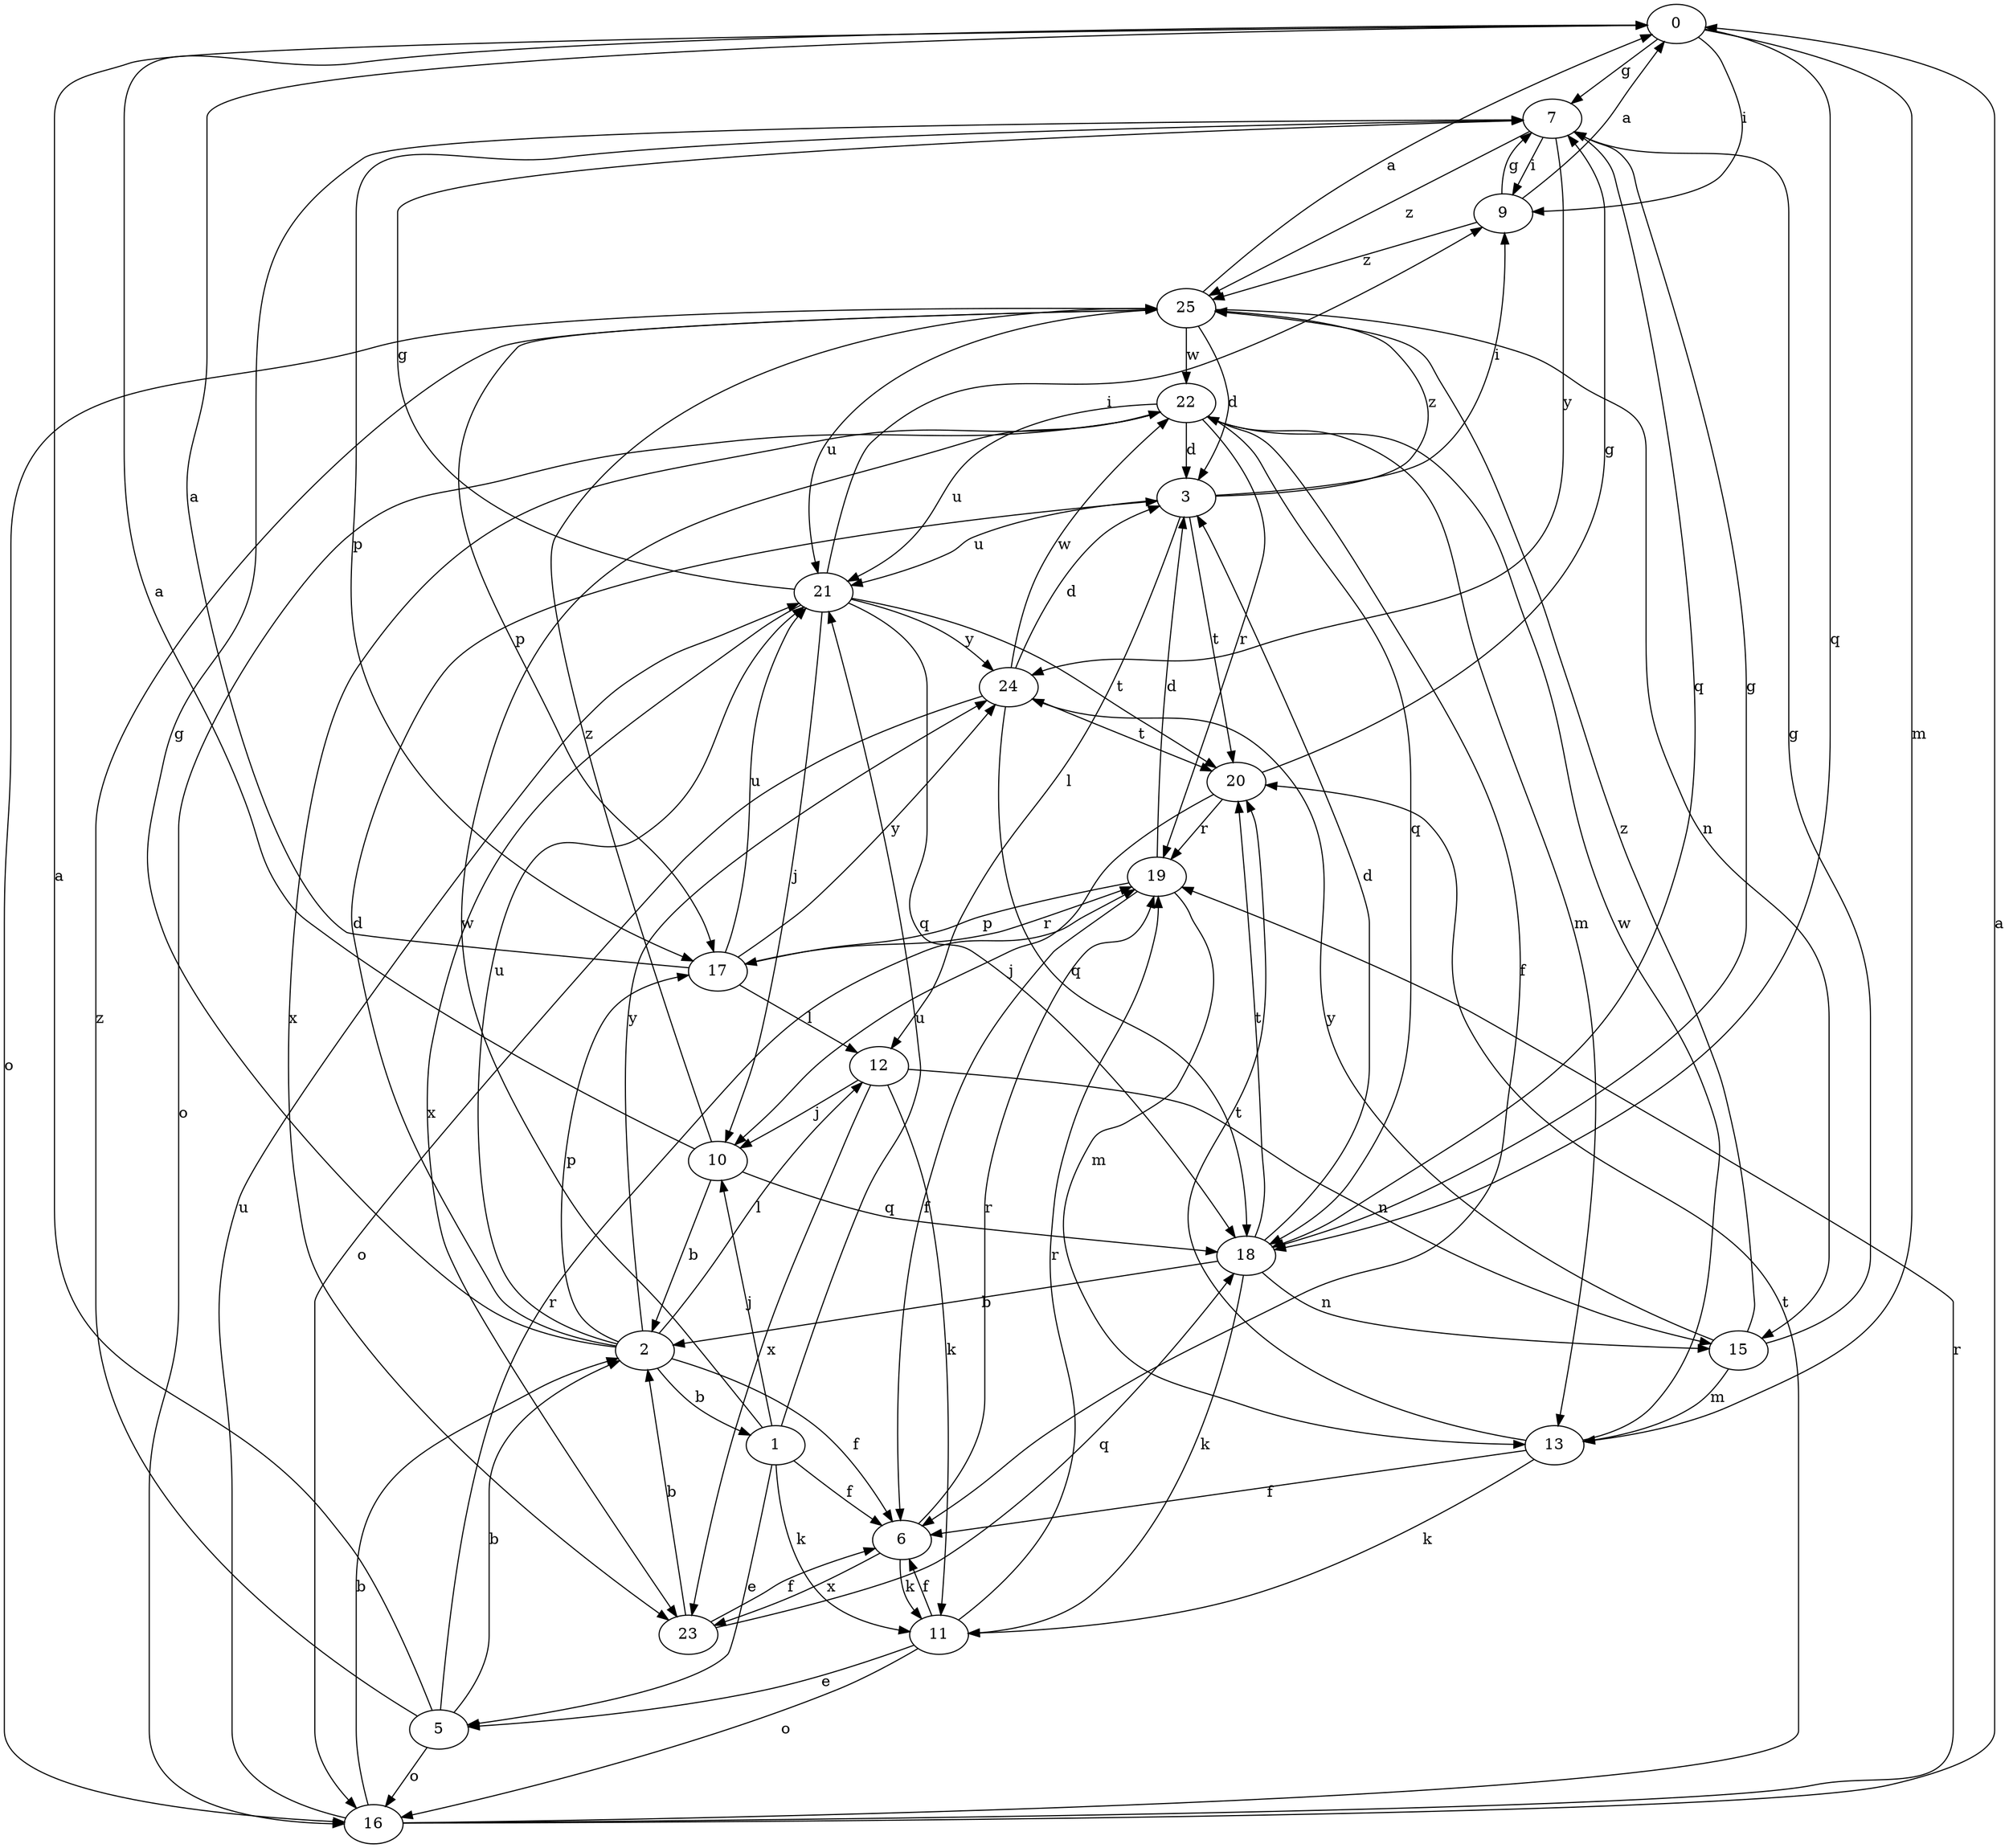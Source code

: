 strict digraph  {
0;
1;
2;
3;
5;
6;
7;
9;
10;
11;
12;
13;
15;
16;
17;
18;
19;
20;
21;
22;
23;
24;
25;
0 -> 7  [label=g];
0 -> 9  [label=i];
0 -> 13  [label=m];
0 -> 18  [label=q];
1 -> 5  [label=e];
1 -> 6  [label=f];
1 -> 10  [label=j];
1 -> 11  [label=k];
1 -> 21  [label=u];
1 -> 22  [label=w];
2 -> 1  [label=b];
2 -> 3  [label=d];
2 -> 6  [label=f];
2 -> 7  [label=g];
2 -> 12  [label=l];
2 -> 17  [label=p];
2 -> 21  [label=u];
2 -> 24  [label=y];
3 -> 9  [label=i];
3 -> 12  [label=l];
3 -> 20  [label=t];
3 -> 21  [label=u];
3 -> 25  [label=z];
5 -> 0  [label=a];
5 -> 2  [label=b];
5 -> 16  [label=o];
5 -> 19  [label=r];
5 -> 25  [label=z];
6 -> 11  [label=k];
6 -> 19  [label=r];
6 -> 23  [label=x];
7 -> 9  [label=i];
7 -> 17  [label=p];
7 -> 18  [label=q];
7 -> 24  [label=y];
7 -> 25  [label=z];
9 -> 0  [label=a];
9 -> 7  [label=g];
9 -> 25  [label=z];
10 -> 0  [label=a];
10 -> 2  [label=b];
10 -> 18  [label=q];
10 -> 25  [label=z];
11 -> 5  [label=e];
11 -> 6  [label=f];
11 -> 16  [label=o];
11 -> 19  [label=r];
12 -> 10  [label=j];
12 -> 11  [label=k];
12 -> 15  [label=n];
12 -> 23  [label=x];
13 -> 6  [label=f];
13 -> 11  [label=k];
13 -> 20  [label=t];
13 -> 22  [label=w];
15 -> 7  [label=g];
15 -> 13  [label=m];
15 -> 24  [label=y];
15 -> 25  [label=z];
16 -> 0  [label=a];
16 -> 2  [label=b];
16 -> 19  [label=r];
16 -> 20  [label=t];
16 -> 21  [label=u];
17 -> 0  [label=a];
17 -> 12  [label=l];
17 -> 19  [label=r];
17 -> 21  [label=u];
17 -> 24  [label=y];
18 -> 2  [label=b];
18 -> 3  [label=d];
18 -> 7  [label=g];
18 -> 11  [label=k];
18 -> 15  [label=n];
18 -> 20  [label=t];
19 -> 3  [label=d];
19 -> 6  [label=f];
19 -> 13  [label=m];
19 -> 17  [label=p];
20 -> 7  [label=g];
20 -> 10  [label=j];
20 -> 19  [label=r];
21 -> 7  [label=g];
21 -> 9  [label=i];
21 -> 10  [label=j];
21 -> 18  [label=q];
21 -> 20  [label=t];
21 -> 23  [label=x];
21 -> 24  [label=y];
22 -> 3  [label=d];
22 -> 6  [label=f];
22 -> 13  [label=m];
22 -> 16  [label=o];
22 -> 18  [label=q];
22 -> 19  [label=r];
22 -> 21  [label=u];
22 -> 23  [label=x];
23 -> 2  [label=b];
23 -> 6  [label=f];
23 -> 18  [label=q];
24 -> 3  [label=d];
24 -> 16  [label=o];
24 -> 18  [label=q];
24 -> 20  [label=t];
24 -> 22  [label=w];
25 -> 0  [label=a];
25 -> 3  [label=d];
25 -> 15  [label=n];
25 -> 16  [label=o];
25 -> 17  [label=p];
25 -> 21  [label=u];
25 -> 22  [label=w];
}
